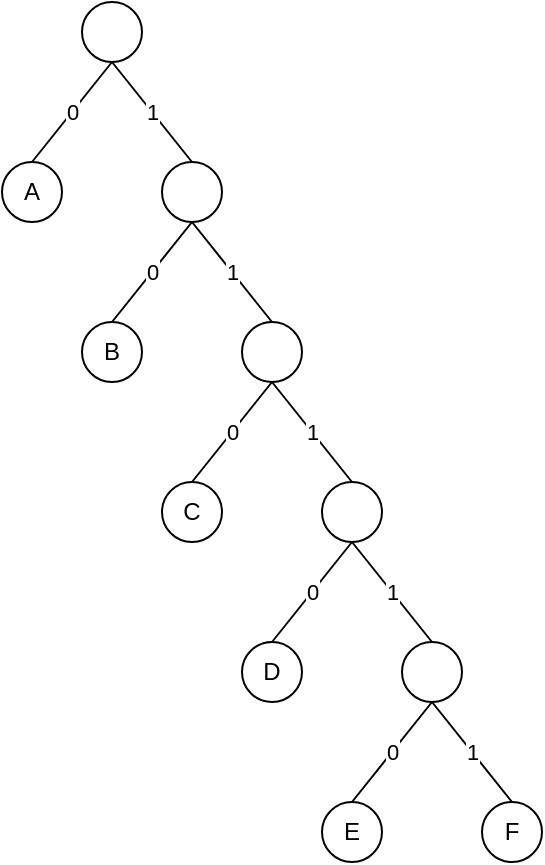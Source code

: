 <mxfile version="13.10.8" type="device"><diagram name="Page-1" id="10a91c8b-09ff-31b1-d368-03940ed4cc9e"><mxGraphModel dx="809" dy="435" grid="1" gridSize="10" guides="1" tooltips="1" connect="1" arrows="1" fold="1" page="1" pageScale="1" pageWidth="1100" pageHeight="850" background="#ffffff" math="0" shadow="0"><root><mxCell id="0"/><mxCell id="1" parent="0"/><mxCell id="CIwvB6nacCBCz6W-QDx9-6" value="A" style="ellipse;whiteSpace=wrap;html=1;aspect=fixed;" parent="1" vertex="1"><mxGeometry x="460" y="110" width="30" height="30" as="geometry"/></mxCell><mxCell id="CIwvB6nacCBCz6W-QDx9-7" value="B" style="ellipse;whiteSpace=wrap;html=1;aspect=fixed;" parent="1" vertex="1"><mxGeometry x="500" y="190" width="30" height="30" as="geometry"/></mxCell><mxCell id="CIwvB6nacCBCz6W-QDx9-8" value="C" style="ellipse;whiteSpace=wrap;html=1;aspect=fixed;" parent="1" vertex="1"><mxGeometry x="540" y="270" width="30" height="30" as="geometry"/></mxCell><mxCell id="CIwvB6nacCBCz6W-QDx9-10" value="D" style="ellipse;whiteSpace=wrap;html=1;aspect=fixed;" parent="1" vertex="1"><mxGeometry x="580" y="350" width="30" height="30" as="geometry"/></mxCell><mxCell id="CIwvB6nacCBCz6W-QDx9-11" value="E" style="ellipse;whiteSpace=wrap;html=1;aspect=fixed;" parent="1" vertex="1"><mxGeometry x="620" y="430" width="30" height="30" as="geometry"/></mxCell><mxCell id="CIwvB6nacCBCz6W-QDx9-12" value="F" style="ellipse;whiteSpace=wrap;html=1;aspect=fixed;" parent="1" vertex="1"><mxGeometry x="700" y="430" width="30" height="30" as="geometry"/></mxCell><mxCell id="CIwvB6nacCBCz6W-QDx9-15" value="" style="ellipse;whiteSpace=wrap;html=1;aspect=fixed;" parent="1" vertex="1"><mxGeometry x="660" y="350" width="30" height="30" as="geometry"/></mxCell><mxCell id="CIwvB6nacCBCz6W-QDx9-17" value="" style="ellipse;whiteSpace=wrap;html=1;aspect=fixed;" parent="1" vertex="1"><mxGeometry x="620" y="270" width="30" height="30" as="geometry"/></mxCell><mxCell id="CIwvB6nacCBCz6W-QDx9-18" value="" style="ellipse;whiteSpace=wrap;html=1;aspect=fixed;" parent="1" vertex="1"><mxGeometry x="580" y="190" width="30" height="30" as="geometry"/></mxCell><mxCell id="CIwvB6nacCBCz6W-QDx9-19" value="" style="ellipse;whiteSpace=wrap;html=1;aspect=fixed;" parent="1" vertex="1"><mxGeometry x="540" y="110" width="30" height="30" as="geometry"/></mxCell><mxCell id="CIwvB6nacCBCz6W-QDx9-20" value="" style="ellipse;whiteSpace=wrap;html=1;aspect=fixed;" parent="1" vertex="1"><mxGeometry x="500" y="30" width="30" height="30" as="geometry"/></mxCell><mxCell id="CIwvB6nacCBCz6W-QDx9-21" value="" style="endArrow=none;html=1;endFill=0;exitX=0.5;exitY=0;exitDx=0;exitDy=0;entryX=0.5;entryY=1;entryDx=0;entryDy=0;" parent="1" source="CIwvB6nacCBCz6W-QDx9-6" target="CIwvB6nacCBCz6W-QDx9-20" edge="1"><mxGeometry relative="1" as="geometry"><mxPoint x="400" y="360" as="sourcePoint"/><mxPoint x="470" y="310" as="targetPoint"/></mxGeometry></mxCell><mxCell id="CIwvB6nacCBCz6W-QDx9-22" value="0" style="edgeLabel;resizable=0;html=1;align=center;verticalAlign=middle;" parent="CIwvB6nacCBCz6W-QDx9-21" connectable="0" vertex="1"><mxGeometry relative="1" as="geometry"/></mxCell><mxCell id="CIwvB6nacCBCz6W-QDx9-23" value="" style="endArrow=none;html=1;endFill=0;exitX=0.5;exitY=0;exitDx=0;exitDy=0;entryX=0.5;entryY=1;entryDx=0;entryDy=0;" parent="1" source="CIwvB6nacCBCz6W-QDx9-7" target="CIwvB6nacCBCz6W-QDx9-19" edge="1"><mxGeometry relative="1" as="geometry"><mxPoint x="410" y="370" as="sourcePoint"/><mxPoint x="480" y="320" as="targetPoint"/></mxGeometry></mxCell><mxCell id="CIwvB6nacCBCz6W-QDx9-24" value="0" style="edgeLabel;resizable=0;html=1;align=center;verticalAlign=middle;" parent="CIwvB6nacCBCz6W-QDx9-23" connectable="0" vertex="1"><mxGeometry relative="1" as="geometry"/></mxCell><mxCell id="CIwvB6nacCBCz6W-QDx9-25" value="" style="endArrow=none;html=1;endFill=0;entryX=0.5;entryY=1;entryDx=0;entryDy=0;exitX=0.5;exitY=0;exitDx=0;exitDy=0;" parent="1" source="CIwvB6nacCBCz6W-QDx9-8" target="CIwvB6nacCBCz6W-QDx9-18" edge="1"><mxGeometry relative="1" as="geometry"><mxPoint x="420" y="380" as="sourcePoint"/><mxPoint x="490" y="330" as="targetPoint"/></mxGeometry></mxCell><mxCell id="CIwvB6nacCBCz6W-QDx9-26" value="0" style="edgeLabel;resizable=0;html=1;align=center;verticalAlign=middle;" parent="CIwvB6nacCBCz6W-QDx9-25" connectable="0" vertex="1"><mxGeometry relative="1" as="geometry"/></mxCell><mxCell id="CIwvB6nacCBCz6W-QDx9-27" value="" style="endArrow=none;html=1;endFill=0;exitX=0.5;exitY=0;exitDx=0;exitDy=0;entryX=0.5;entryY=1;entryDx=0;entryDy=0;" parent="1" source="CIwvB6nacCBCz6W-QDx9-10" target="CIwvB6nacCBCz6W-QDx9-17" edge="1"><mxGeometry relative="1" as="geometry"><mxPoint x="430" y="390" as="sourcePoint"/><mxPoint x="500" y="340" as="targetPoint"/></mxGeometry></mxCell><mxCell id="CIwvB6nacCBCz6W-QDx9-28" value="0" style="edgeLabel;resizable=0;html=1;align=center;verticalAlign=middle;" parent="CIwvB6nacCBCz6W-QDx9-27" connectable="0" vertex="1"><mxGeometry relative="1" as="geometry"/></mxCell><mxCell id="CIwvB6nacCBCz6W-QDx9-29" value="" style="endArrow=none;html=1;endFill=0;exitX=0.5;exitY=0;exitDx=0;exitDy=0;entryX=0.5;entryY=1;entryDx=0;entryDy=0;" parent="1" source="CIwvB6nacCBCz6W-QDx9-11" target="CIwvB6nacCBCz6W-QDx9-15" edge="1"><mxGeometry relative="1" as="geometry"><mxPoint x="440" y="400" as="sourcePoint"/><mxPoint x="510" y="350" as="targetPoint"/></mxGeometry></mxCell><mxCell id="CIwvB6nacCBCz6W-QDx9-30" value="0" style="edgeLabel;resizable=0;html=1;align=center;verticalAlign=middle;" parent="CIwvB6nacCBCz6W-QDx9-29" connectable="0" vertex="1"><mxGeometry relative="1" as="geometry"/></mxCell><mxCell id="CIwvB6nacCBCz6W-QDx9-31" value="" style="endArrow=none;html=1;endFill=0;exitX=0.5;exitY=0;exitDx=0;exitDy=0;entryX=0.5;entryY=1;entryDx=0;entryDy=0;" parent="1" source="CIwvB6nacCBCz6W-QDx9-12" target="CIwvB6nacCBCz6W-QDx9-15" edge="1"><mxGeometry relative="1" as="geometry"><mxPoint x="450" y="410" as="sourcePoint"/><mxPoint x="520" y="360" as="targetPoint"/></mxGeometry></mxCell><mxCell id="CIwvB6nacCBCz6W-QDx9-32" value="1" style="edgeLabel;resizable=0;html=1;align=center;verticalAlign=middle;" parent="CIwvB6nacCBCz6W-QDx9-31" connectable="0" vertex="1"><mxGeometry relative="1" as="geometry"/></mxCell><mxCell id="CIwvB6nacCBCz6W-QDx9-33" value="" style="endArrow=none;html=1;endFill=0;exitX=0.5;exitY=0;exitDx=0;exitDy=0;entryX=0.5;entryY=1;entryDx=0;entryDy=0;" parent="1" source="CIwvB6nacCBCz6W-QDx9-15" target="CIwvB6nacCBCz6W-QDx9-17" edge="1"><mxGeometry relative="1" as="geometry"><mxPoint x="725" y="440" as="sourcePoint"/><mxPoint x="685" y="410" as="targetPoint"/></mxGeometry></mxCell><mxCell id="CIwvB6nacCBCz6W-QDx9-34" value="1" style="edgeLabel;resizable=0;html=1;align=center;verticalAlign=middle;" parent="CIwvB6nacCBCz6W-QDx9-33" connectable="0" vertex="1"><mxGeometry relative="1" as="geometry"/></mxCell><mxCell id="CIwvB6nacCBCz6W-QDx9-35" value="" style="endArrow=none;html=1;endFill=0;exitX=0.5;exitY=0;exitDx=0;exitDy=0;entryX=0.5;entryY=1;entryDx=0;entryDy=0;" parent="1" source="CIwvB6nacCBCz6W-QDx9-17" target="CIwvB6nacCBCz6W-QDx9-18" edge="1"><mxGeometry relative="1" as="geometry"><mxPoint x="735" y="450" as="sourcePoint"/><mxPoint x="695" y="420" as="targetPoint"/></mxGeometry></mxCell><mxCell id="CIwvB6nacCBCz6W-QDx9-36" value="1" style="edgeLabel;resizable=0;html=1;align=center;verticalAlign=middle;" parent="CIwvB6nacCBCz6W-QDx9-35" connectable="0" vertex="1"><mxGeometry relative="1" as="geometry"/></mxCell><mxCell id="CIwvB6nacCBCz6W-QDx9-37" value="" style="endArrow=none;html=1;endFill=0;exitX=0.5;exitY=0;exitDx=0;exitDy=0;entryX=0.5;entryY=1;entryDx=0;entryDy=0;" parent="1" source="CIwvB6nacCBCz6W-QDx9-18" target="CIwvB6nacCBCz6W-QDx9-19" edge="1"><mxGeometry relative="1" as="geometry"><mxPoint x="745" y="460" as="sourcePoint"/><mxPoint x="705" y="430" as="targetPoint"/></mxGeometry></mxCell><mxCell id="CIwvB6nacCBCz6W-QDx9-38" value="1" style="edgeLabel;resizable=0;html=1;align=center;verticalAlign=middle;" parent="CIwvB6nacCBCz6W-QDx9-37" connectable="0" vertex="1"><mxGeometry relative="1" as="geometry"/></mxCell><mxCell id="CIwvB6nacCBCz6W-QDx9-39" value="" style="endArrow=none;html=1;endFill=0;exitX=0.5;exitY=0;exitDx=0;exitDy=0;entryX=0.5;entryY=1;entryDx=0;entryDy=0;" parent="1" source="CIwvB6nacCBCz6W-QDx9-19" target="CIwvB6nacCBCz6W-QDx9-20" edge="1"><mxGeometry relative="1" as="geometry"><mxPoint x="755" y="470" as="sourcePoint"/><mxPoint x="715" y="440" as="targetPoint"/></mxGeometry></mxCell><mxCell id="CIwvB6nacCBCz6W-QDx9-40" value="1" style="edgeLabel;resizable=0;html=1;align=center;verticalAlign=middle;" parent="CIwvB6nacCBCz6W-QDx9-39" connectable="0" vertex="1"><mxGeometry relative="1" as="geometry"/></mxCell></root></mxGraphModel></diagram></mxfile>